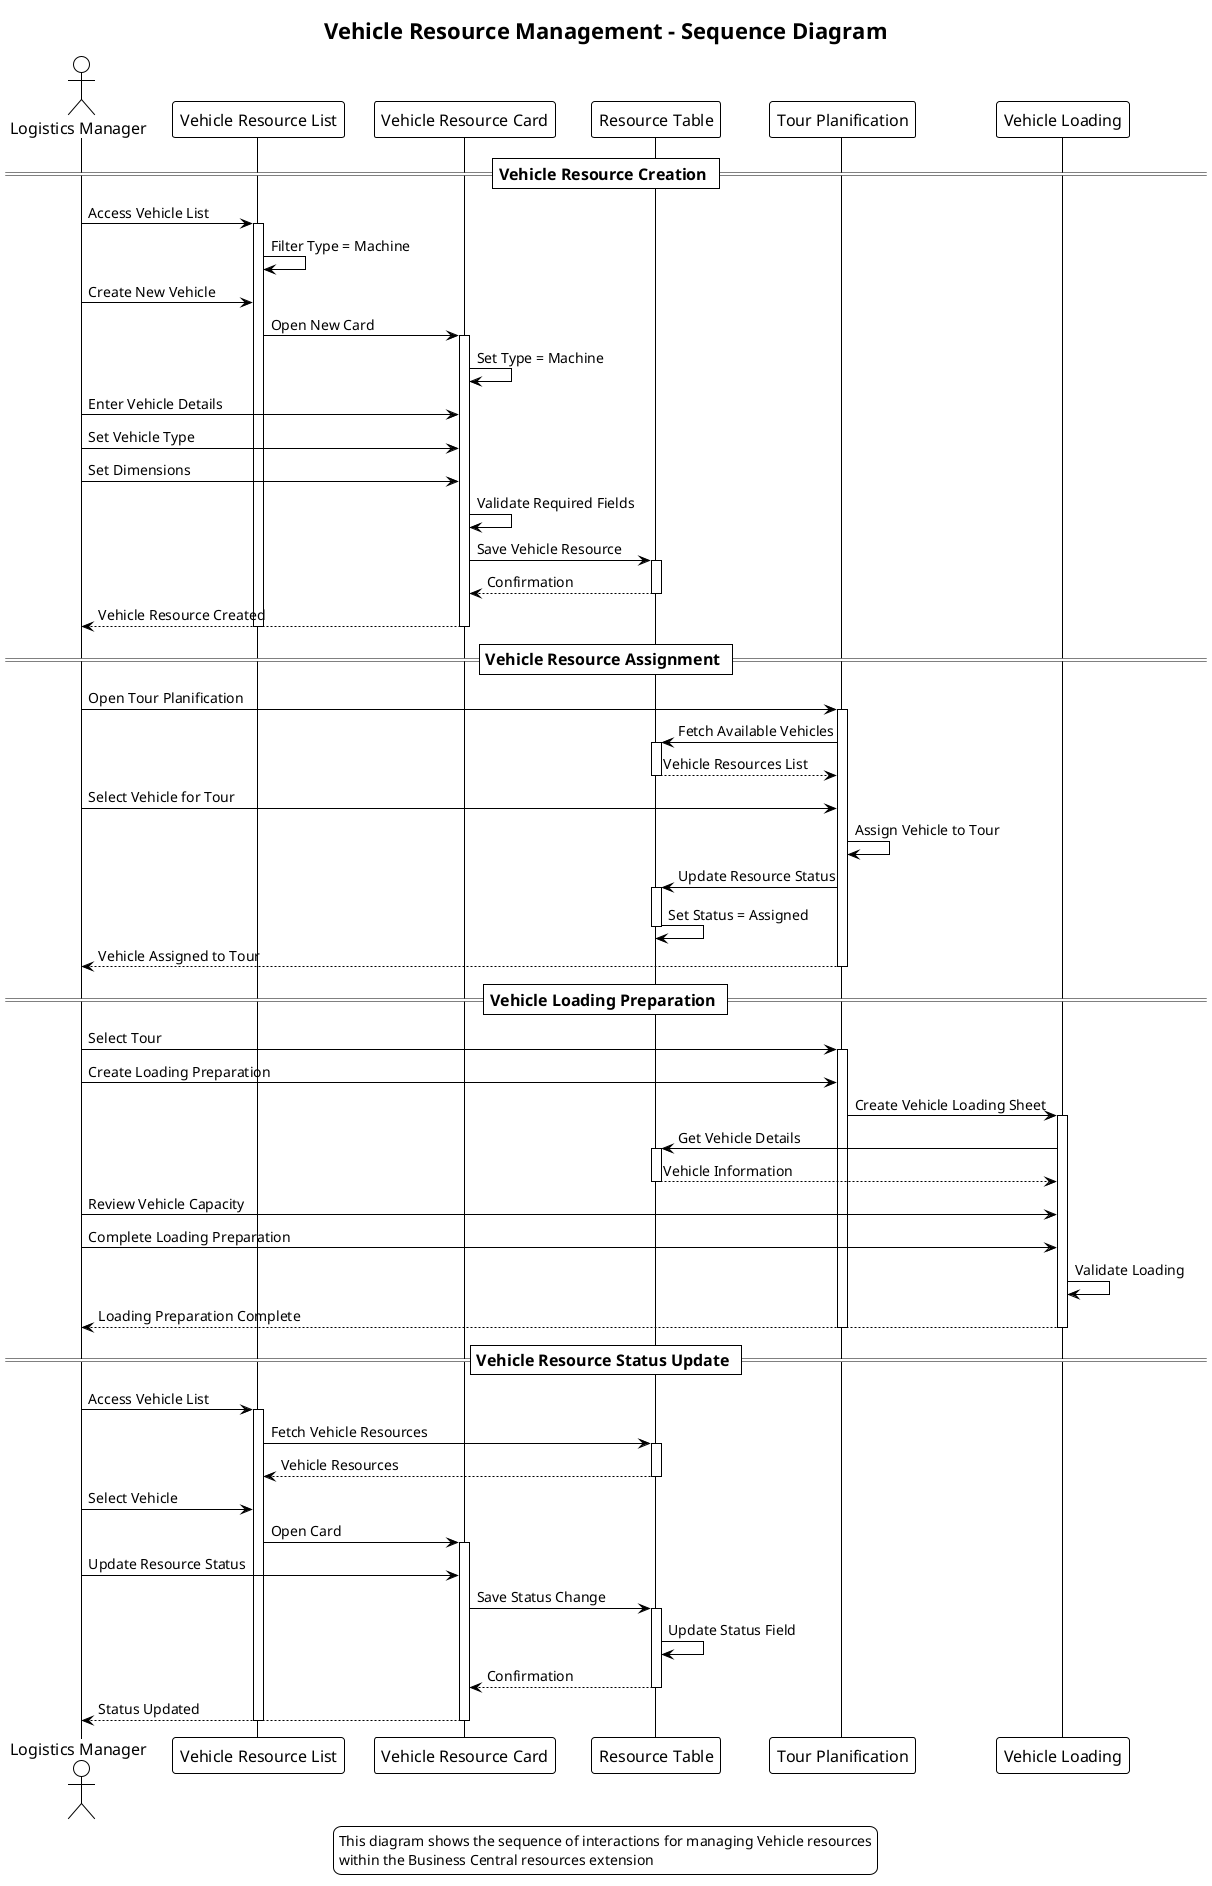 @startuml Vehicle Resource Sequence Diagram
!theme plain
skinparam pageFormat A4
skinparam pageOrientation portrait
skinparam sequenceTitleFontSize 20
skinparam sequenceDividerFontSize 16
skinparam sequenceGroupFontSize 16
skinparam sequenceBoxFontSize 14
skinparam sequenceArrowFontSize 14
skinparam sequenceActorFontSize 16
skinparam sequenceParticipantFontSize 16

title Vehicle Resource Management - Sequence Diagram

actor "Logistics Manager" as Manager
participant "Vehicle Resource List" as VehicleList
participant "Vehicle Resource Card" as VehicleCard
participant "Resource Table" as ResourceTable
participant "Tour Planification" as TourPlan
participant "Vehicle Loading" as Loading

== Vehicle Resource Creation ==
Manager -> VehicleList : Access Vehicle List
activate VehicleList
VehicleList -> VehicleList : Filter Type = Machine
Manager -> VehicleList : Create New Vehicle
VehicleList -> VehicleCard : Open New Card
activate VehicleCard
VehicleCard -> VehicleCard : Set Type = Machine
Manager -> VehicleCard : Enter Vehicle Details
Manager -> VehicleCard : Set Vehicle Type
Manager -> VehicleCard : Set Dimensions
VehicleCard -> VehicleCard : Validate Required Fields
VehicleCard -> ResourceTable : Save Vehicle Resource
activate ResourceTable
ResourceTable --> VehicleCard : Confirmation
deactivate ResourceTable
VehicleCard --> Manager : Vehicle Resource Created
deactivate VehicleCard
deactivate VehicleList

== Vehicle Resource Assignment ==
Manager -> TourPlan : Open Tour Planification
activate TourPlan
TourPlan -> ResourceTable : Fetch Available Vehicles
activate ResourceTable
ResourceTable --> TourPlan : Vehicle Resources List
deactivate ResourceTable
Manager -> TourPlan : Select Vehicle for Tour
TourPlan -> TourPlan : Assign Vehicle to Tour
TourPlan -> ResourceTable : Update Resource Status
activate ResourceTable
ResourceTable -> ResourceTable : Set Status = Assigned
deactivate ResourceTable
TourPlan --> Manager : Vehicle Assigned to Tour
deactivate TourPlan

== Vehicle Loading Preparation ==
Manager -> TourPlan : Select Tour
activate TourPlan
Manager -> TourPlan : Create Loading Preparation
TourPlan -> Loading : Create Vehicle Loading Sheet
activate Loading
Loading -> ResourceTable : Get Vehicle Details
activate ResourceTable
ResourceTable --> Loading : Vehicle Information
deactivate ResourceTable
Manager -> Loading : Review Vehicle Capacity
Manager -> Loading : Complete Loading Preparation
Loading -> Loading : Validate Loading
Loading --> Manager : Loading Preparation Complete
deactivate Loading
deactivate TourPlan

== Vehicle Resource Status Update ==
Manager -> VehicleList : Access Vehicle List
activate VehicleList
VehicleList -> ResourceTable : Fetch Vehicle Resources
activate ResourceTable
ResourceTable --> VehicleList : Vehicle Resources
deactivate ResourceTable
Manager -> VehicleList : Select Vehicle
VehicleList -> VehicleCard : Open Card
activate VehicleCard
Manager -> VehicleCard : Update Resource Status
VehicleCard -> ResourceTable : Save Status Change
activate ResourceTable
ResourceTable -> ResourceTable : Update Status Field
ResourceTable --> VehicleCard : Confirmation
deactivate ResourceTable
VehicleCard --> Manager : Status Updated
deactivate VehicleCard
deactivate VehicleList

legend
  This diagram shows the sequence of interactions for managing Vehicle resources
  within the Business Central resources extension
end legend

@enduml 